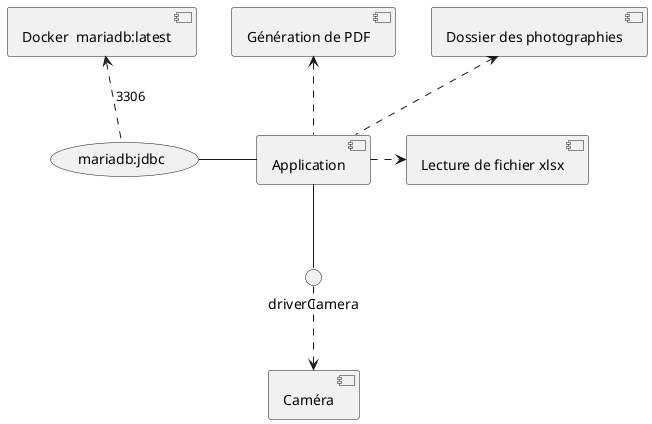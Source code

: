 @startuml Diagrame composants
[Caméra]
[Dossier des photographies] as dossier
[Génération de PDF] as pdf
[Lecture de fichier xlsx] as xls
interface driverCamera

(mariadb:jdbc) - [Application]
driverCamera -up- [Application]
driverCamera .down.> [Caméra]
(mariadb:jdbc) .up.> [Docker  mariadb:latest] : 3306
[Application] .up.> pdf
[Application] .right.> xls
[Application] .up.> dossier
@enduml